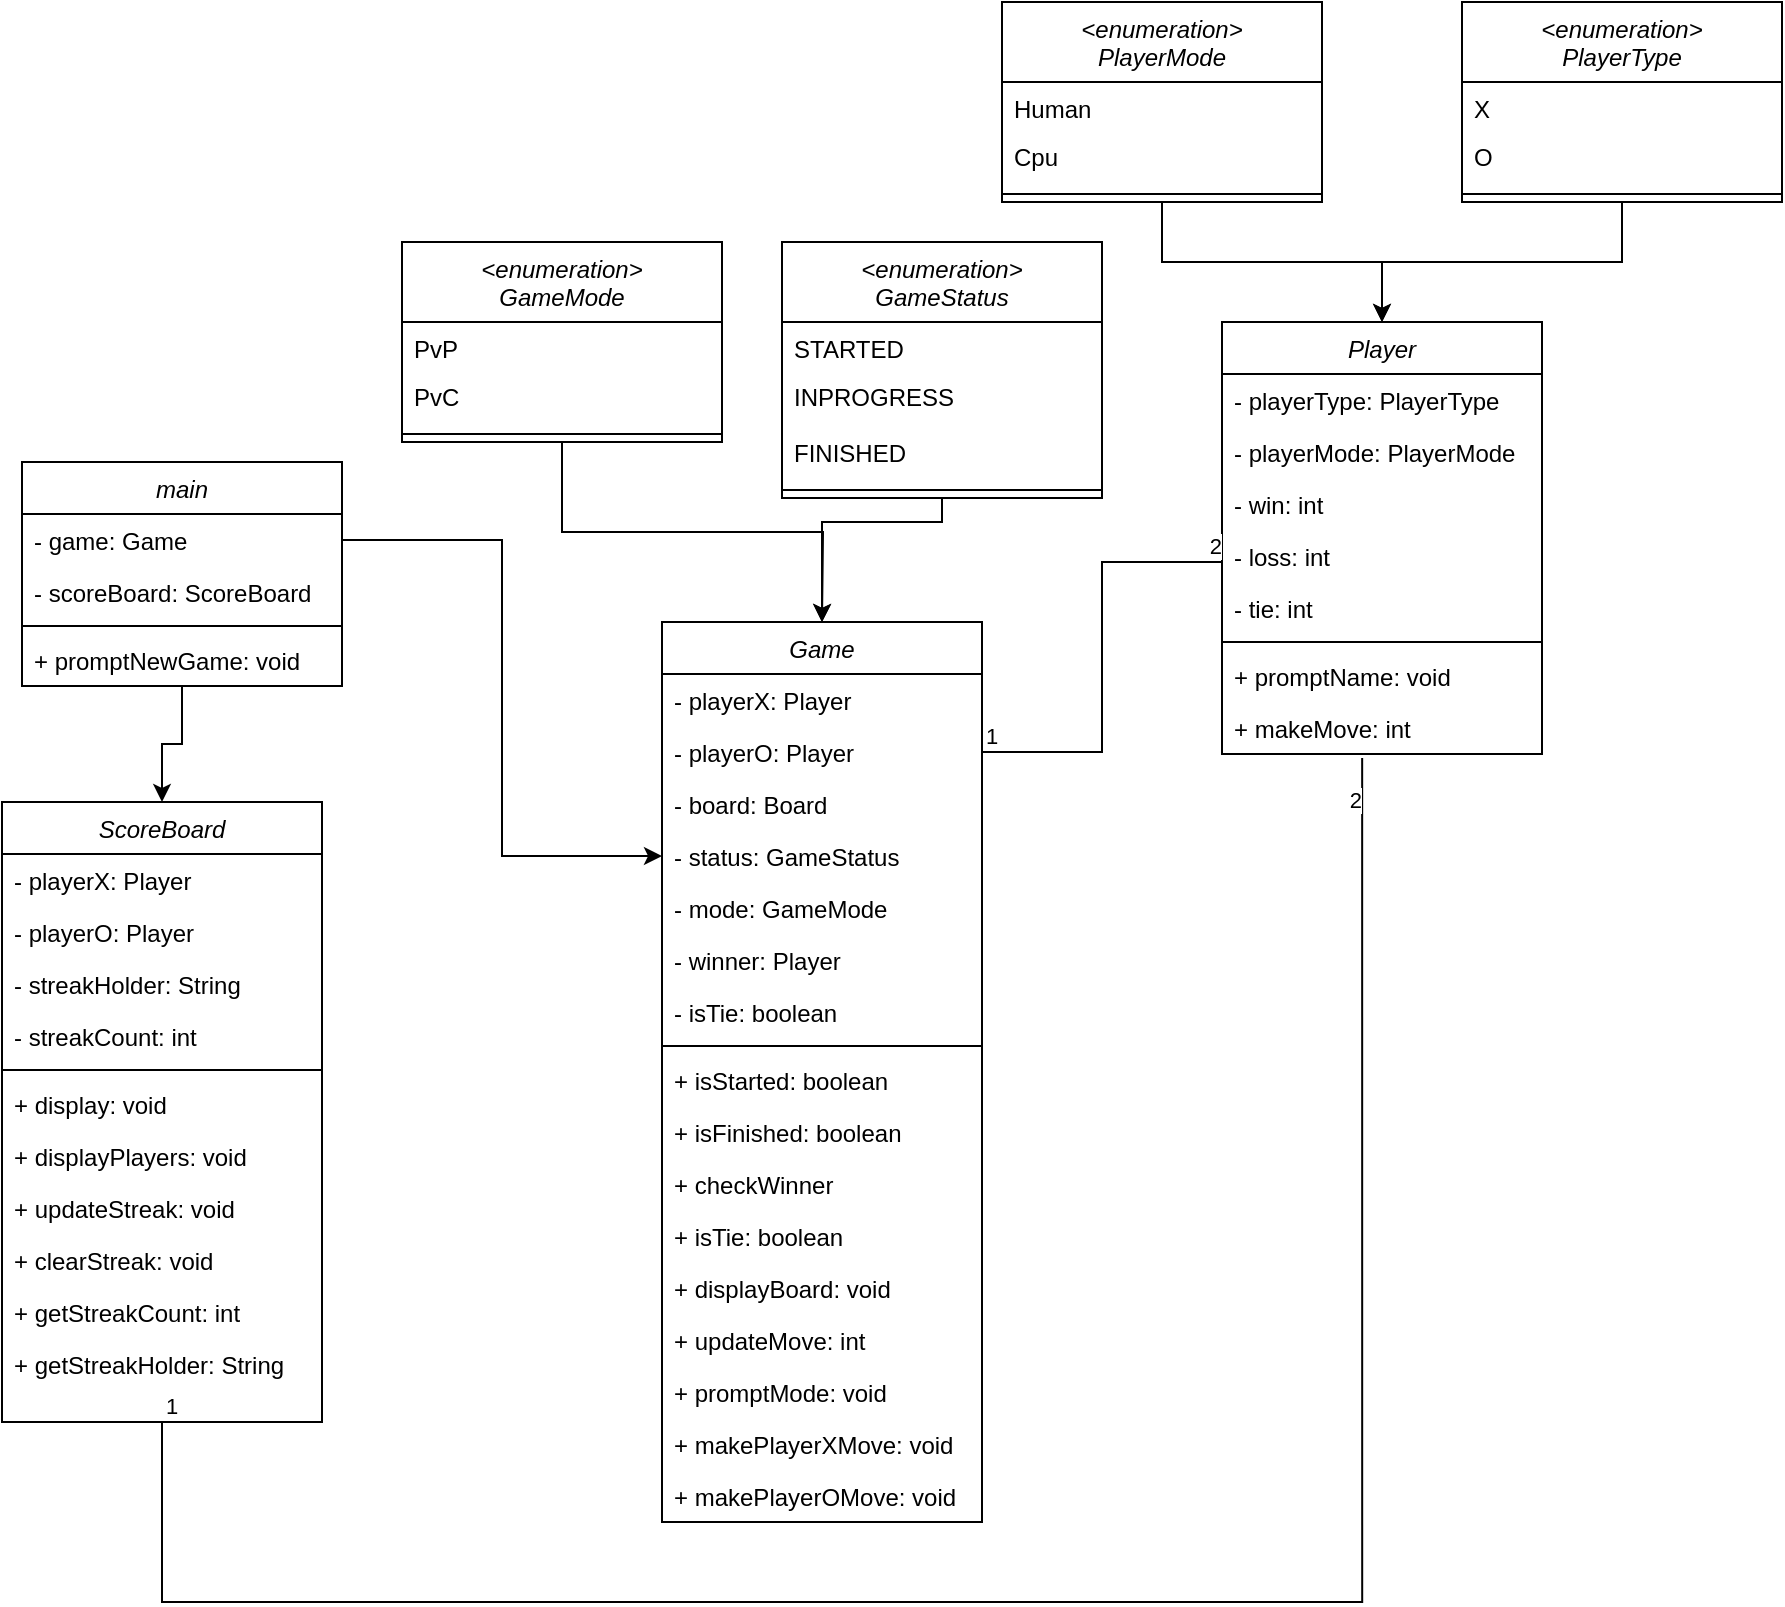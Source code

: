<mxfile version="15.8.4" type="device"><diagram id="C5RBs43oDa-KdzZeNtuy" name="Page-1"><mxGraphModel dx="1662" dy="1931" grid="1" gridSize="10" guides="1" tooltips="1" connect="1" arrows="1" fold="1" page="1" pageScale="1" pageWidth="827" pageHeight="1169" math="0" shadow="0"><root><mxCell id="WIyWlLk6GJQsqaUBKTNV-0"/><mxCell id="WIyWlLk6GJQsqaUBKTNV-1" parent="WIyWlLk6GJQsqaUBKTNV-0"/><mxCell id="-kd91BzacFlNFtFySyzl-74" style="edgeStyle=orthogonalEdgeStyle;rounded=0;orthogonalLoop=1;jettySize=auto;html=1;exitX=0.5;exitY=1;exitDx=0;exitDy=0;entryX=0.5;entryY=0;entryDx=0;entryDy=0;" edge="1" parent="WIyWlLk6GJQsqaUBKTNV-1" source="zkfFHV4jXpPFQw0GAbJ--0" target="-kd91BzacFlNFtFySyzl-54"><mxGeometry relative="1" as="geometry"/></mxCell><mxCell id="zkfFHV4jXpPFQw0GAbJ--0" value="main" style="swimlane;fontStyle=2;align=center;verticalAlign=top;childLayout=stackLayout;horizontal=1;startSize=26;horizontalStack=0;resizeParent=1;resizeLast=0;collapsible=1;marginBottom=0;rounded=0;shadow=0;strokeWidth=1;" parent="WIyWlLk6GJQsqaUBKTNV-1" vertex="1"><mxGeometry x="130" y="170" width="160" height="112" as="geometry"><mxRectangle x="230" y="140" width="160" height="26" as="alternateBounds"/></mxGeometry></mxCell><mxCell id="zkfFHV4jXpPFQw0GAbJ--1" value="- game: Game" style="text;align=left;verticalAlign=top;spacingLeft=4;spacingRight=4;overflow=hidden;rotatable=0;points=[[0,0.5],[1,0.5]];portConstraint=eastwest;" parent="zkfFHV4jXpPFQw0GAbJ--0" vertex="1"><mxGeometry y="26" width="160" height="26" as="geometry"/></mxCell><mxCell id="zkfFHV4jXpPFQw0GAbJ--3" value="- scoreBoard: ScoreBoard" style="text;align=left;verticalAlign=top;spacingLeft=4;spacingRight=4;overflow=hidden;rotatable=0;points=[[0,0.5],[1,0.5]];portConstraint=eastwest;rounded=0;shadow=0;html=0;" parent="zkfFHV4jXpPFQw0GAbJ--0" vertex="1"><mxGeometry y="52" width="160" height="26" as="geometry"/></mxCell><mxCell id="zkfFHV4jXpPFQw0GAbJ--4" value="" style="line;html=1;strokeWidth=1;align=left;verticalAlign=middle;spacingTop=-1;spacingLeft=3;spacingRight=3;rotatable=0;labelPosition=right;points=[];portConstraint=eastwest;" parent="zkfFHV4jXpPFQw0GAbJ--0" vertex="1"><mxGeometry y="78" width="160" height="8" as="geometry"/></mxCell><mxCell id="-kd91BzacFlNFtFySyzl-76" value="+ promptNewGame: void" style="text;align=left;verticalAlign=top;spacingLeft=4;spacingRight=4;overflow=hidden;rotatable=0;points=[[0,0.5],[1,0.5]];portConstraint=eastwest;rounded=0;shadow=0;html=0;" vertex="1" parent="zkfFHV4jXpPFQw0GAbJ--0"><mxGeometry y="86" width="160" height="26" as="geometry"/></mxCell><mxCell id="-kd91BzacFlNFtFySyzl-1" value="Player" style="swimlane;fontStyle=2;align=center;verticalAlign=top;childLayout=stackLayout;horizontal=1;startSize=26;horizontalStack=0;resizeParent=1;resizeLast=0;collapsible=1;marginBottom=0;rounded=0;shadow=0;strokeWidth=1;" vertex="1" parent="WIyWlLk6GJQsqaUBKTNV-1"><mxGeometry x="730" y="100" width="160" height="216" as="geometry"><mxRectangle x="230" y="140" width="160" height="26" as="alternateBounds"/></mxGeometry></mxCell><mxCell id="-kd91BzacFlNFtFySyzl-2" value="- playerType: PlayerType" style="text;align=left;verticalAlign=top;spacingLeft=4;spacingRight=4;overflow=hidden;rotatable=0;points=[[0,0.5],[1,0.5]];portConstraint=eastwest;" vertex="1" parent="-kd91BzacFlNFtFySyzl-1"><mxGeometry y="26" width="160" height="26" as="geometry"/></mxCell><mxCell id="-kd91BzacFlNFtFySyzl-3" value="- playerMode: PlayerMode" style="text;align=left;verticalAlign=top;spacingLeft=4;spacingRight=4;overflow=hidden;rotatable=0;points=[[0,0.5],[1,0.5]];portConstraint=eastwest;rounded=0;shadow=0;html=0;" vertex="1" parent="-kd91BzacFlNFtFySyzl-1"><mxGeometry y="52" width="160" height="26" as="geometry"/></mxCell><mxCell id="-kd91BzacFlNFtFySyzl-4" value="- win: int" style="text;align=left;verticalAlign=top;spacingLeft=4;spacingRight=4;overflow=hidden;rotatable=0;points=[[0,0.5],[1,0.5]];portConstraint=eastwest;rounded=0;shadow=0;html=0;" vertex="1" parent="-kd91BzacFlNFtFySyzl-1"><mxGeometry y="78" width="160" height="26" as="geometry"/></mxCell><mxCell id="-kd91BzacFlNFtFySyzl-7" value="- loss: int" style="text;align=left;verticalAlign=top;spacingLeft=4;spacingRight=4;overflow=hidden;rotatable=0;points=[[0,0.5],[1,0.5]];portConstraint=eastwest;rounded=0;shadow=0;html=0;" vertex="1" parent="-kd91BzacFlNFtFySyzl-1"><mxGeometry y="104" width="160" height="26" as="geometry"/></mxCell><mxCell id="-kd91BzacFlNFtFySyzl-5" value="- tie: int" style="text;align=left;verticalAlign=top;spacingLeft=4;spacingRight=4;overflow=hidden;rotatable=0;points=[[0,0.5],[1,0.5]];portConstraint=eastwest;rounded=0;shadow=0;html=0;" vertex="1" parent="-kd91BzacFlNFtFySyzl-1"><mxGeometry y="130" width="160" height="26" as="geometry"/></mxCell><mxCell id="-kd91BzacFlNFtFySyzl-6" value="" style="line;html=1;strokeWidth=1;align=left;verticalAlign=middle;spacingTop=-1;spacingLeft=3;spacingRight=3;rotatable=0;labelPosition=right;points=[];portConstraint=eastwest;" vertex="1" parent="-kd91BzacFlNFtFySyzl-1"><mxGeometry y="156" width="160" height="8" as="geometry"/></mxCell><mxCell id="-kd91BzacFlNFtFySyzl-8" value="+ promptName: void" style="text;align=left;verticalAlign=top;spacingLeft=4;spacingRight=4;overflow=hidden;rotatable=0;points=[[0,0.5],[1,0.5]];portConstraint=eastwest;rounded=0;shadow=0;html=0;" vertex="1" parent="-kd91BzacFlNFtFySyzl-1"><mxGeometry y="164" width="160" height="26" as="geometry"/></mxCell><mxCell id="-kd91BzacFlNFtFySyzl-9" value="+ makeMove: int" style="text;align=left;verticalAlign=top;spacingLeft=4;spacingRight=4;overflow=hidden;rotatable=0;points=[[0,0.5],[1,0.5]];portConstraint=eastwest;rounded=0;shadow=0;html=0;" vertex="1" parent="-kd91BzacFlNFtFySyzl-1"><mxGeometry y="190" width="160" height="26" as="geometry"/></mxCell><mxCell id="-kd91BzacFlNFtFySyzl-20" style="edgeStyle=orthogonalEdgeStyle;rounded=0;orthogonalLoop=1;jettySize=auto;html=1;exitX=0.5;exitY=1;exitDx=0;exitDy=0;entryX=0.5;entryY=0;entryDx=0;entryDy=0;" edge="1" parent="WIyWlLk6GJQsqaUBKTNV-1" source="-kd91BzacFlNFtFySyzl-10" target="-kd91BzacFlNFtFySyzl-1"><mxGeometry relative="1" as="geometry"/></mxCell><mxCell id="-kd91BzacFlNFtFySyzl-10" value="&lt;enumeration&gt;&#10;PlayerMode" style="swimlane;fontStyle=2;align=center;verticalAlign=top;childLayout=stackLayout;horizontal=1;startSize=40;horizontalStack=0;resizeParent=1;resizeLast=0;collapsible=1;marginBottom=0;rounded=0;shadow=0;strokeWidth=1;" vertex="1" parent="WIyWlLk6GJQsqaUBKTNV-1"><mxGeometry x="620" y="-60" width="160" height="100" as="geometry"><mxRectangle x="230" y="140" width="160" height="26" as="alternateBounds"/></mxGeometry></mxCell><mxCell id="-kd91BzacFlNFtFySyzl-11" value="Human" style="text;align=left;verticalAlign=top;spacingLeft=4;spacingRight=4;overflow=hidden;rotatable=0;points=[[0,0.5],[1,0.5]];portConstraint=eastwest;" vertex="1" parent="-kd91BzacFlNFtFySyzl-10"><mxGeometry y="40" width="160" height="24" as="geometry"/></mxCell><mxCell id="-kd91BzacFlNFtFySyzl-12" value="Cpu" style="text;align=left;verticalAlign=top;spacingLeft=4;spacingRight=4;overflow=hidden;rotatable=0;points=[[0,0.5],[1,0.5]];portConstraint=eastwest;rounded=0;shadow=0;html=0;" vertex="1" parent="-kd91BzacFlNFtFySyzl-10"><mxGeometry y="64" width="160" height="28" as="geometry"/></mxCell><mxCell id="-kd91BzacFlNFtFySyzl-15" value="" style="line;html=1;strokeWidth=1;align=left;verticalAlign=middle;spacingTop=-1;spacingLeft=3;spacingRight=3;rotatable=0;labelPosition=right;points=[];portConstraint=eastwest;" vertex="1" parent="-kd91BzacFlNFtFySyzl-10"><mxGeometry y="92" width="160" height="8" as="geometry"/></mxCell><mxCell id="-kd91BzacFlNFtFySyzl-21" style="edgeStyle=orthogonalEdgeStyle;rounded=0;orthogonalLoop=1;jettySize=auto;html=1;exitX=0.5;exitY=1;exitDx=0;exitDy=0;" edge="1" parent="WIyWlLk6GJQsqaUBKTNV-1" source="-kd91BzacFlNFtFySyzl-16" target="-kd91BzacFlNFtFySyzl-1"><mxGeometry relative="1" as="geometry"/></mxCell><mxCell id="-kd91BzacFlNFtFySyzl-16" value="&lt;enumeration&gt;&#10;PlayerType" style="swimlane;fontStyle=2;align=center;verticalAlign=top;childLayout=stackLayout;horizontal=1;startSize=40;horizontalStack=0;resizeParent=1;resizeLast=0;collapsible=1;marginBottom=0;rounded=0;shadow=0;strokeWidth=1;" vertex="1" parent="WIyWlLk6GJQsqaUBKTNV-1"><mxGeometry x="850" y="-60" width="160" height="100" as="geometry"><mxRectangle x="230" y="140" width="160" height="26" as="alternateBounds"/></mxGeometry></mxCell><mxCell id="-kd91BzacFlNFtFySyzl-17" value="X" style="text;align=left;verticalAlign=top;spacingLeft=4;spacingRight=4;overflow=hidden;rotatable=0;points=[[0,0.5],[1,0.5]];portConstraint=eastwest;" vertex="1" parent="-kd91BzacFlNFtFySyzl-16"><mxGeometry y="40" width="160" height="24" as="geometry"/></mxCell><mxCell id="-kd91BzacFlNFtFySyzl-18" value="O" style="text;align=left;verticalAlign=top;spacingLeft=4;spacingRight=4;overflow=hidden;rotatable=0;points=[[0,0.5],[1,0.5]];portConstraint=eastwest;rounded=0;shadow=0;html=0;" vertex="1" parent="-kd91BzacFlNFtFySyzl-16"><mxGeometry y="64" width="160" height="28" as="geometry"/></mxCell><mxCell id="-kd91BzacFlNFtFySyzl-19" value="" style="line;html=1;strokeWidth=1;align=left;verticalAlign=middle;spacingTop=-1;spacingLeft=3;spacingRight=3;rotatable=0;labelPosition=right;points=[];portConstraint=eastwest;" vertex="1" parent="-kd91BzacFlNFtFySyzl-16"><mxGeometry y="92" width="160" height="8" as="geometry"/></mxCell><mxCell id="-kd91BzacFlNFtFySyzl-23" value="Game" style="swimlane;fontStyle=2;align=center;verticalAlign=top;childLayout=stackLayout;horizontal=1;startSize=26;horizontalStack=0;resizeParent=1;resizeLast=0;collapsible=1;marginBottom=0;rounded=0;shadow=0;strokeWidth=1;" vertex="1" parent="WIyWlLk6GJQsqaUBKTNV-1"><mxGeometry x="450" y="250" width="160" height="450" as="geometry"><mxRectangle x="230" y="140" width="160" height="26" as="alternateBounds"/></mxGeometry></mxCell><mxCell id="-kd91BzacFlNFtFySyzl-24" value="- playerX: Player" style="text;align=left;verticalAlign=top;spacingLeft=4;spacingRight=4;overflow=hidden;rotatable=0;points=[[0,0.5],[1,0.5]];portConstraint=eastwest;" vertex="1" parent="-kd91BzacFlNFtFySyzl-23"><mxGeometry y="26" width="160" height="26" as="geometry"/></mxCell><mxCell id="-kd91BzacFlNFtFySyzl-25" value="- playerO: Player&#10;" style="text;align=left;verticalAlign=top;spacingLeft=4;spacingRight=4;overflow=hidden;rotatable=0;points=[[0,0.5],[1,0.5]];portConstraint=eastwest;rounded=0;shadow=0;html=0;" vertex="1" parent="-kd91BzacFlNFtFySyzl-23"><mxGeometry y="52" width="160" height="26" as="geometry"/></mxCell><mxCell id="-kd91BzacFlNFtFySyzl-26" value="- board: Board" style="text;align=left;verticalAlign=top;spacingLeft=4;spacingRight=4;overflow=hidden;rotatable=0;points=[[0,0.5],[1,0.5]];portConstraint=eastwest;rounded=0;shadow=0;html=0;" vertex="1" parent="-kd91BzacFlNFtFySyzl-23"><mxGeometry y="78" width="160" height="26" as="geometry"/></mxCell><mxCell id="-kd91BzacFlNFtFySyzl-27" value="- status: GameStatus" style="text;align=left;verticalAlign=top;spacingLeft=4;spacingRight=4;overflow=hidden;rotatable=0;points=[[0,0.5],[1,0.5]];portConstraint=eastwest;rounded=0;shadow=0;html=0;" vertex="1" parent="-kd91BzacFlNFtFySyzl-23"><mxGeometry y="104" width="160" height="26" as="geometry"/></mxCell><mxCell id="-kd91BzacFlNFtFySyzl-35" value="- mode: GameMode" style="text;align=left;verticalAlign=top;spacingLeft=4;spacingRight=4;overflow=hidden;rotatable=0;points=[[0,0.5],[1,0.5]];portConstraint=eastwest;rounded=0;shadow=0;html=0;" vertex="1" parent="-kd91BzacFlNFtFySyzl-23"><mxGeometry y="130" width="160" height="26" as="geometry"/></mxCell><mxCell id="-kd91BzacFlNFtFySyzl-36" value="- winner: Player" style="text;align=left;verticalAlign=top;spacingLeft=4;spacingRight=4;overflow=hidden;rotatable=0;points=[[0,0.5],[1,0.5]];portConstraint=eastwest;rounded=0;shadow=0;html=0;" vertex="1" parent="-kd91BzacFlNFtFySyzl-23"><mxGeometry y="156" width="160" height="26" as="geometry"/></mxCell><mxCell id="-kd91BzacFlNFtFySyzl-37" value="- isTie: boolean" style="text;align=left;verticalAlign=top;spacingLeft=4;spacingRight=4;overflow=hidden;rotatable=0;points=[[0,0.5],[1,0.5]];portConstraint=eastwest;rounded=0;shadow=0;html=0;" vertex="1" parent="-kd91BzacFlNFtFySyzl-23"><mxGeometry y="182" width="160" height="26" as="geometry"/></mxCell><mxCell id="-kd91BzacFlNFtFySyzl-29" value="" style="line;html=1;strokeWidth=1;align=left;verticalAlign=middle;spacingTop=-1;spacingLeft=3;spacingRight=3;rotatable=0;labelPosition=right;points=[];portConstraint=eastwest;" vertex="1" parent="-kd91BzacFlNFtFySyzl-23"><mxGeometry y="208" width="160" height="8" as="geometry"/></mxCell><mxCell id="-kd91BzacFlNFtFySyzl-30" value="+ isStarted: boolean" style="text;align=left;verticalAlign=top;spacingLeft=4;spacingRight=4;overflow=hidden;rotatable=0;points=[[0,0.5],[1,0.5]];portConstraint=eastwest;rounded=0;shadow=0;html=0;" vertex="1" parent="-kd91BzacFlNFtFySyzl-23"><mxGeometry y="216" width="160" height="26" as="geometry"/></mxCell><mxCell id="-kd91BzacFlNFtFySyzl-31" value="+ isFinished: boolean" style="text;align=left;verticalAlign=top;spacingLeft=4;spacingRight=4;overflow=hidden;rotatable=0;points=[[0,0.5],[1,0.5]];portConstraint=eastwest;rounded=0;shadow=0;html=0;" vertex="1" parent="-kd91BzacFlNFtFySyzl-23"><mxGeometry y="242" width="160" height="26" as="geometry"/></mxCell><mxCell id="-kd91BzacFlNFtFySyzl-41" value="+ checkWinner" style="text;align=left;verticalAlign=top;spacingLeft=4;spacingRight=4;overflow=hidden;rotatable=0;points=[[0,0.5],[1,0.5]];portConstraint=eastwest;rounded=0;shadow=0;html=0;" vertex="1" parent="-kd91BzacFlNFtFySyzl-23"><mxGeometry y="268" width="160" height="26" as="geometry"/></mxCell><mxCell id="-kd91BzacFlNFtFySyzl-40" value="+ isTie: boolean" style="text;align=left;verticalAlign=top;spacingLeft=4;spacingRight=4;overflow=hidden;rotatable=0;points=[[0,0.5],[1,0.5]];portConstraint=eastwest;rounded=0;shadow=0;html=0;" vertex="1" parent="-kd91BzacFlNFtFySyzl-23"><mxGeometry y="294" width="160" height="26" as="geometry"/></mxCell><mxCell id="-kd91BzacFlNFtFySyzl-39" value="+ displayBoard: void" style="text;align=left;verticalAlign=top;spacingLeft=4;spacingRight=4;overflow=hidden;rotatable=0;points=[[0,0.5],[1,0.5]];portConstraint=eastwest;rounded=0;shadow=0;html=0;" vertex="1" parent="-kd91BzacFlNFtFySyzl-23"><mxGeometry y="320" width="160" height="26" as="geometry"/></mxCell><mxCell id="-kd91BzacFlNFtFySyzl-42" value="+ updateMove: int" style="text;align=left;verticalAlign=top;spacingLeft=4;spacingRight=4;overflow=hidden;rotatable=0;points=[[0,0.5],[1,0.5]];portConstraint=eastwest;rounded=0;shadow=0;html=0;" vertex="1" parent="-kd91BzacFlNFtFySyzl-23"><mxGeometry y="346" width="160" height="26" as="geometry"/></mxCell><mxCell id="-kd91BzacFlNFtFySyzl-43" value="+ promptMode: void" style="text;align=left;verticalAlign=top;spacingLeft=4;spacingRight=4;overflow=hidden;rotatable=0;points=[[0,0.5],[1,0.5]];portConstraint=eastwest;rounded=0;shadow=0;html=0;" vertex="1" parent="-kd91BzacFlNFtFySyzl-23"><mxGeometry y="372" width="160" height="26" as="geometry"/></mxCell><mxCell id="-kd91BzacFlNFtFySyzl-44" value="+ makePlayerXMove: void" style="text;align=left;verticalAlign=top;spacingLeft=4;spacingRight=4;overflow=hidden;rotatable=0;points=[[0,0.5],[1,0.5]];portConstraint=eastwest;rounded=0;shadow=0;html=0;" vertex="1" parent="-kd91BzacFlNFtFySyzl-23"><mxGeometry y="398" width="160" height="26" as="geometry"/></mxCell><mxCell id="-kd91BzacFlNFtFySyzl-38" value="+ makePlayerOMove: void" style="text;align=left;verticalAlign=top;spacingLeft=4;spacingRight=4;overflow=hidden;rotatable=0;points=[[0,0.5],[1,0.5]];portConstraint=eastwest;rounded=0;shadow=0;html=0;" vertex="1" parent="-kd91BzacFlNFtFySyzl-23"><mxGeometry y="424" width="160" height="26" as="geometry"/></mxCell><mxCell id="-kd91BzacFlNFtFySyzl-34" style="edgeStyle=orthogonalEdgeStyle;rounded=0;orthogonalLoop=1;jettySize=auto;html=1;exitX=1;exitY=0.5;exitDx=0;exitDy=0;entryX=0;entryY=0.5;entryDx=0;entryDy=0;" edge="1" parent="WIyWlLk6GJQsqaUBKTNV-1" source="zkfFHV4jXpPFQw0GAbJ--1" target="-kd91BzacFlNFtFySyzl-27"><mxGeometry relative="1" as="geometry"/></mxCell><mxCell id="-kd91BzacFlNFtFySyzl-73" style="edgeStyle=orthogonalEdgeStyle;rounded=0;orthogonalLoop=1;jettySize=auto;html=1;exitX=0.5;exitY=1;exitDx=0;exitDy=0;" edge="1" parent="WIyWlLk6GJQsqaUBKTNV-1" source="-kd91BzacFlNFtFySyzl-45"><mxGeometry relative="1" as="geometry"><mxPoint x="530" y="250" as="targetPoint"/></mxGeometry></mxCell><mxCell id="-kd91BzacFlNFtFySyzl-45" value="&lt;enumeration&gt;&#10;GameMode" style="swimlane;fontStyle=2;align=center;verticalAlign=top;childLayout=stackLayout;horizontal=1;startSize=40;horizontalStack=0;resizeParent=1;resizeLast=0;collapsible=1;marginBottom=0;rounded=0;shadow=0;strokeWidth=1;" vertex="1" parent="WIyWlLk6GJQsqaUBKTNV-1"><mxGeometry x="320" y="60" width="160" height="100" as="geometry"><mxRectangle x="230" y="140" width="160" height="26" as="alternateBounds"/></mxGeometry></mxCell><mxCell id="-kd91BzacFlNFtFySyzl-46" value="PvP" style="text;align=left;verticalAlign=top;spacingLeft=4;spacingRight=4;overflow=hidden;rotatable=0;points=[[0,0.5],[1,0.5]];portConstraint=eastwest;" vertex="1" parent="-kd91BzacFlNFtFySyzl-45"><mxGeometry y="40" width="160" height="24" as="geometry"/></mxCell><mxCell id="-kd91BzacFlNFtFySyzl-47" value="PvC" style="text;align=left;verticalAlign=top;spacingLeft=4;spacingRight=4;overflow=hidden;rotatable=0;points=[[0,0.5],[1,0.5]];portConstraint=eastwest;rounded=0;shadow=0;html=0;" vertex="1" parent="-kd91BzacFlNFtFySyzl-45"><mxGeometry y="64" width="160" height="28" as="geometry"/></mxCell><mxCell id="-kd91BzacFlNFtFySyzl-48" value="" style="line;html=1;strokeWidth=1;align=left;verticalAlign=middle;spacingTop=-1;spacingLeft=3;spacingRight=3;rotatable=0;labelPosition=right;points=[];portConstraint=eastwest;" vertex="1" parent="-kd91BzacFlNFtFySyzl-45"><mxGeometry y="92" width="160" height="8" as="geometry"/></mxCell><mxCell id="-kd91BzacFlNFtFySyzl-72" style="edgeStyle=orthogonalEdgeStyle;rounded=0;orthogonalLoop=1;jettySize=auto;html=1;exitX=0.5;exitY=1;exitDx=0;exitDy=0;" edge="1" parent="WIyWlLk6GJQsqaUBKTNV-1" source="-kd91BzacFlNFtFySyzl-49" target="-kd91BzacFlNFtFySyzl-23"><mxGeometry relative="1" as="geometry"><Array as="points"><mxPoint x="590" y="200"/><mxPoint x="530" y="200"/></Array></mxGeometry></mxCell><mxCell id="-kd91BzacFlNFtFySyzl-49" value="&lt;enumeration&gt;&#10;GameStatus" style="swimlane;fontStyle=2;align=center;verticalAlign=top;childLayout=stackLayout;horizontal=1;startSize=40;horizontalStack=0;resizeParent=1;resizeLast=0;collapsible=1;marginBottom=0;rounded=0;shadow=0;strokeWidth=1;" vertex="1" parent="WIyWlLk6GJQsqaUBKTNV-1"><mxGeometry x="510" y="60" width="160" height="128" as="geometry"><mxRectangle x="230" y="140" width="160" height="26" as="alternateBounds"/></mxGeometry></mxCell><mxCell id="-kd91BzacFlNFtFySyzl-50" value="STARTED" style="text;align=left;verticalAlign=top;spacingLeft=4;spacingRight=4;overflow=hidden;rotatable=0;points=[[0,0.5],[1,0.5]];portConstraint=eastwest;" vertex="1" parent="-kd91BzacFlNFtFySyzl-49"><mxGeometry y="40" width="160" height="24" as="geometry"/></mxCell><mxCell id="-kd91BzacFlNFtFySyzl-51" value="INPROGRESS" style="text;align=left;verticalAlign=top;spacingLeft=4;spacingRight=4;overflow=hidden;rotatable=0;points=[[0,0.5],[1,0.5]];portConstraint=eastwest;rounded=0;shadow=0;html=0;" vertex="1" parent="-kd91BzacFlNFtFySyzl-49"><mxGeometry y="64" width="160" height="28" as="geometry"/></mxCell><mxCell id="-kd91BzacFlNFtFySyzl-53" value="FINISHED" style="text;align=left;verticalAlign=top;spacingLeft=4;spacingRight=4;overflow=hidden;rotatable=0;points=[[0,0.5],[1,0.5]];portConstraint=eastwest;rounded=0;shadow=0;html=0;" vertex="1" parent="-kd91BzacFlNFtFySyzl-49"><mxGeometry y="92" width="160" height="28" as="geometry"/></mxCell><mxCell id="-kd91BzacFlNFtFySyzl-52" value="" style="line;html=1;strokeWidth=1;align=left;verticalAlign=middle;spacingTop=-1;spacingLeft=3;spacingRight=3;rotatable=0;labelPosition=right;points=[];portConstraint=eastwest;" vertex="1" parent="-kd91BzacFlNFtFySyzl-49"><mxGeometry y="120" width="160" height="8" as="geometry"/></mxCell><mxCell id="-kd91BzacFlNFtFySyzl-54" value="ScoreBoard" style="swimlane;fontStyle=2;align=center;verticalAlign=top;childLayout=stackLayout;horizontal=1;startSize=26;horizontalStack=0;resizeParent=1;resizeLast=0;collapsible=1;marginBottom=0;rounded=0;shadow=0;strokeWidth=1;" vertex="1" parent="WIyWlLk6GJQsqaUBKTNV-1"><mxGeometry x="120" y="340" width="160" height="310" as="geometry"><mxRectangle x="230" y="140" width="160" height="26" as="alternateBounds"/></mxGeometry></mxCell><mxCell id="-kd91BzacFlNFtFySyzl-55" value="- playerX: Player" style="text;align=left;verticalAlign=top;spacingLeft=4;spacingRight=4;overflow=hidden;rotatable=0;points=[[0,0.5],[1,0.5]];portConstraint=eastwest;" vertex="1" parent="-kd91BzacFlNFtFySyzl-54"><mxGeometry y="26" width="160" height="26" as="geometry"/></mxCell><mxCell id="-kd91BzacFlNFtFySyzl-56" value="- playerO: Player&#10;" style="text;align=left;verticalAlign=top;spacingLeft=4;spacingRight=4;overflow=hidden;rotatable=0;points=[[0,0.5],[1,0.5]];portConstraint=eastwest;rounded=0;shadow=0;html=0;" vertex="1" parent="-kd91BzacFlNFtFySyzl-54"><mxGeometry y="52" width="160" height="26" as="geometry"/></mxCell><mxCell id="-kd91BzacFlNFtFySyzl-57" value="- streakHolder: String" style="text;align=left;verticalAlign=top;spacingLeft=4;spacingRight=4;overflow=hidden;rotatable=0;points=[[0,0.5],[1,0.5]];portConstraint=eastwest;rounded=0;shadow=0;html=0;" vertex="1" parent="-kd91BzacFlNFtFySyzl-54"><mxGeometry y="78" width="160" height="26" as="geometry"/></mxCell><mxCell id="-kd91BzacFlNFtFySyzl-58" value="- streakCount: int" style="text;align=left;verticalAlign=top;spacingLeft=4;spacingRight=4;overflow=hidden;rotatable=0;points=[[0,0.5],[1,0.5]];portConstraint=eastwest;rounded=0;shadow=0;html=0;" vertex="1" parent="-kd91BzacFlNFtFySyzl-54"><mxGeometry y="104" width="160" height="26" as="geometry"/></mxCell><mxCell id="-kd91BzacFlNFtFySyzl-62" value="" style="line;html=1;strokeWidth=1;align=left;verticalAlign=middle;spacingTop=-1;spacingLeft=3;spacingRight=3;rotatable=0;labelPosition=right;points=[];portConstraint=eastwest;" vertex="1" parent="-kd91BzacFlNFtFySyzl-54"><mxGeometry y="130" width="160" height="8" as="geometry"/></mxCell><mxCell id="-kd91BzacFlNFtFySyzl-63" value="+ display: void" style="text;align=left;verticalAlign=top;spacingLeft=4;spacingRight=4;overflow=hidden;rotatable=0;points=[[0,0.5],[1,0.5]];portConstraint=eastwest;rounded=0;shadow=0;html=0;" vertex="1" parent="-kd91BzacFlNFtFySyzl-54"><mxGeometry y="138" width="160" height="26" as="geometry"/></mxCell><mxCell id="-kd91BzacFlNFtFySyzl-64" value="+ displayPlayers: void" style="text;align=left;verticalAlign=top;spacingLeft=4;spacingRight=4;overflow=hidden;rotatable=0;points=[[0,0.5],[1,0.5]];portConstraint=eastwest;rounded=0;shadow=0;html=0;" vertex="1" parent="-kd91BzacFlNFtFySyzl-54"><mxGeometry y="164" width="160" height="26" as="geometry"/></mxCell><mxCell id="-kd91BzacFlNFtFySyzl-65" value="+ updateStreak: void" style="text;align=left;verticalAlign=top;spacingLeft=4;spacingRight=4;overflow=hidden;rotatable=0;points=[[0,0.5],[1,0.5]];portConstraint=eastwest;rounded=0;shadow=0;html=0;" vertex="1" parent="-kd91BzacFlNFtFySyzl-54"><mxGeometry y="190" width="160" height="26" as="geometry"/></mxCell><mxCell id="-kd91BzacFlNFtFySyzl-66" value="+ clearStreak: void" style="text;align=left;verticalAlign=top;spacingLeft=4;spacingRight=4;overflow=hidden;rotatable=0;points=[[0,0.5],[1,0.5]];portConstraint=eastwest;rounded=0;shadow=0;html=0;" vertex="1" parent="-kd91BzacFlNFtFySyzl-54"><mxGeometry y="216" width="160" height="26" as="geometry"/></mxCell><mxCell id="-kd91BzacFlNFtFySyzl-67" value="+ getStreakCount: int" style="text;align=left;verticalAlign=top;spacingLeft=4;spacingRight=4;overflow=hidden;rotatable=0;points=[[0,0.5],[1,0.5]];portConstraint=eastwest;rounded=0;shadow=0;html=0;" vertex="1" parent="-kd91BzacFlNFtFySyzl-54"><mxGeometry y="242" width="160" height="26" as="geometry"/></mxCell><mxCell id="-kd91BzacFlNFtFySyzl-68" value="+ getStreakHolder: String" style="text;align=left;verticalAlign=top;spacingLeft=4;spacingRight=4;overflow=hidden;rotatable=0;points=[[0,0.5],[1,0.5]];portConstraint=eastwest;rounded=0;shadow=0;html=0;" vertex="1" parent="-kd91BzacFlNFtFySyzl-54"><mxGeometry y="268" width="160" height="26" as="geometry"/></mxCell><mxCell id="-kd91BzacFlNFtFySyzl-80" value="" style="endArrow=none;html=1;edgeStyle=orthogonalEdgeStyle;rounded=0;exitX=1;exitY=0.5;exitDx=0;exitDy=0;entryX=0;entryY=0.5;entryDx=0;entryDy=0;" edge="1" parent="WIyWlLk6GJQsqaUBKTNV-1" source="-kd91BzacFlNFtFySyzl-25" target="-kd91BzacFlNFtFySyzl-4"><mxGeometry relative="1" as="geometry"><mxPoint x="640" y="530" as="sourcePoint"/><mxPoint x="800" y="530" as="targetPoint"/><Array as="points"><mxPoint x="670" y="315"/><mxPoint x="670" y="220"/><mxPoint x="730" y="220"/></Array></mxGeometry></mxCell><mxCell id="-kd91BzacFlNFtFySyzl-81" value="1" style="edgeLabel;resizable=0;html=1;align=left;verticalAlign=bottom;" connectable="0" vertex="1" parent="-kd91BzacFlNFtFySyzl-80"><mxGeometry x="-1" relative="1" as="geometry"/></mxCell><mxCell id="-kd91BzacFlNFtFySyzl-82" value="2" style="edgeLabel;resizable=0;html=1;align=right;verticalAlign=bottom;" connectable="0" vertex="1" parent="-kd91BzacFlNFtFySyzl-80"><mxGeometry x="1" relative="1" as="geometry"><mxPoint y="29" as="offset"/></mxGeometry></mxCell><mxCell id="-kd91BzacFlNFtFySyzl-88" value="" style="endArrow=none;html=1;edgeStyle=orthogonalEdgeStyle;rounded=0;exitX=0.5;exitY=1;exitDx=0;exitDy=0;entryX=0.438;entryY=1.077;entryDx=0;entryDy=0;entryPerimeter=0;" edge="1" parent="WIyWlLk6GJQsqaUBKTNV-1" source="-kd91BzacFlNFtFySyzl-54" target="-kd91BzacFlNFtFySyzl-9"><mxGeometry relative="1" as="geometry"><mxPoint x="620" y="325" as="sourcePoint"/><mxPoint x="760" y="390" as="targetPoint"/><Array as="points"><mxPoint x="200" y="740"/><mxPoint x="800" y="740"/></Array></mxGeometry></mxCell><mxCell id="-kd91BzacFlNFtFySyzl-89" value="1" style="edgeLabel;resizable=0;html=1;align=left;verticalAlign=bottom;" connectable="0" vertex="1" parent="-kd91BzacFlNFtFySyzl-88"><mxGeometry x="-1" relative="1" as="geometry"/></mxCell><mxCell id="-kd91BzacFlNFtFySyzl-90" value="2" style="edgeLabel;resizable=0;html=1;align=right;verticalAlign=bottom;" connectable="0" vertex="1" parent="-kd91BzacFlNFtFySyzl-88"><mxGeometry x="1" relative="1" as="geometry"><mxPoint y="29" as="offset"/></mxGeometry></mxCell></root></mxGraphModel></diagram></mxfile>
